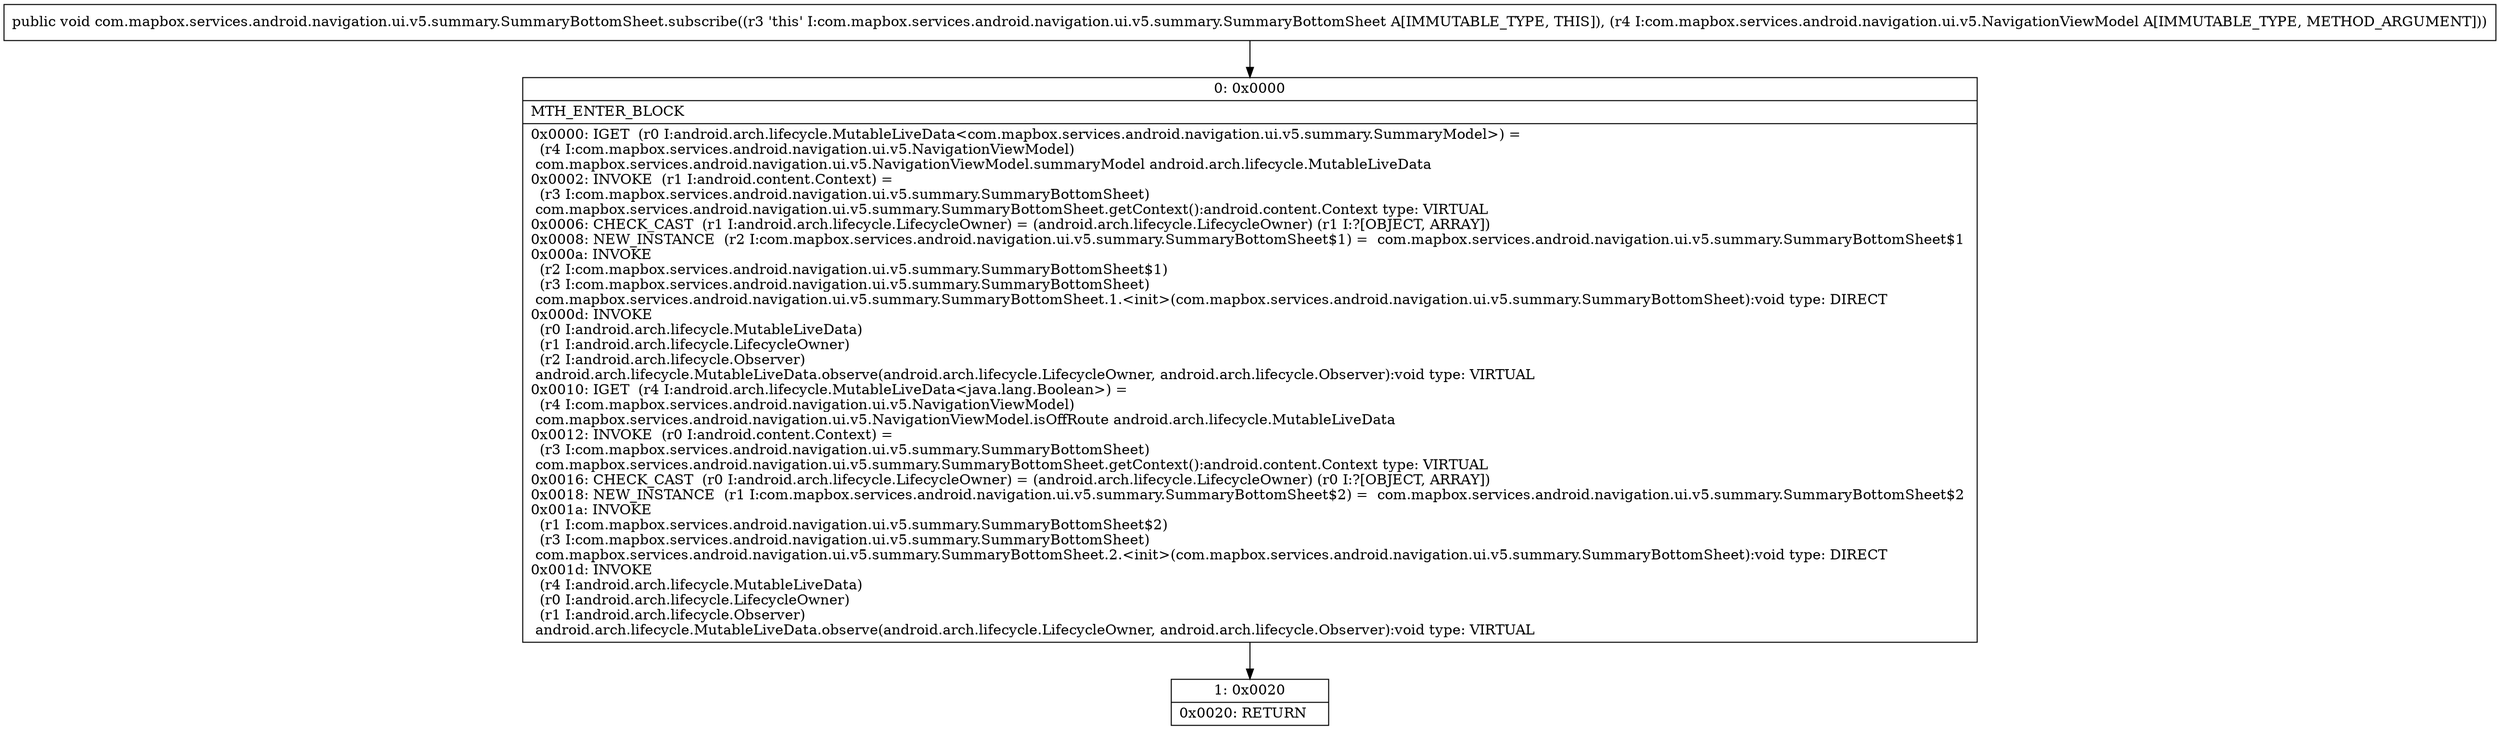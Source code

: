 digraph "CFG forcom.mapbox.services.android.navigation.ui.v5.summary.SummaryBottomSheet.subscribe(Lcom\/mapbox\/services\/android\/navigation\/ui\/v5\/NavigationViewModel;)V" {
Node_0 [shape=record,label="{0\:\ 0x0000|MTH_ENTER_BLOCK\l|0x0000: IGET  (r0 I:android.arch.lifecycle.MutableLiveData\<com.mapbox.services.android.navigation.ui.v5.summary.SummaryModel\>) = \l  (r4 I:com.mapbox.services.android.navigation.ui.v5.NavigationViewModel)\l com.mapbox.services.android.navigation.ui.v5.NavigationViewModel.summaryModel android.arch.lifecycle.MutableLiveData \l0x0002: INVOKE  (r1 I:android.content.Context) = \l  (r3 I:com.mapbox.services.android.navigation.ui.v5.summary.SummaryBottomSheet)\l com.mapbox.services.android.navigation.ui.v5.summary.SummaryBottomSheet.getContext():android.content.Context type: VIRTUAL \l0x0006: CHECK_CAST  (r1 I:android.arch.lifecycle.LifecycleOwner) = (android.arch.lifecycle.LifecycleOwner) (r1 I:?[OBJECT, ARRAY]) \l0x0008: NEW_INSTANCE  (r2 I:com.mapbox.services.android.navigation.ui.v5.summary.SummaryBottomSheet$1) =  com.mapbox.services.android.navigation.ui.v5.summary.SummaryBottomSheet$1 \l0x000a: INVOKE  \l  (r2 I:com.mapbox.services.android.navigation.ui.v5.summary.SummaryBottomSheet$1)\l  (r3 I:com.mapbox.services.android.navigation.ui.v5.summary.SummaryBottomSheet)\l com.mapbox.services.android.navigation.ui.v5.summary.SummaryBottomSheet.1.\<init\>(com.mapbox.services.android.navigation.ui.v5.summary.SummaryBottomSheet):void type: DIRECT \l0x000d: INVOKE  \l  (r0 I:android.arch.lifecycle.MutableLiveData)\l  (r1 I:android.arch.lifecycle.LifecycleOwner)\l  (r2 I:android.arch.lifecycle.Observer)\l android.arch.lifecycle.MutableLiveData.observe(android.arch.lifecycle.LifecycleOwner, android.arch.lifecycle.Observer):void type: VIRTUAL \l0x0010: IGET  (r4 I:android.arch.lifecycle.MutableLiveData\<java.lang.Boolean\>) = \l  (r4 I:com.mapbox.services.android.navigation.ui.v5.NavigationViewModel)\l com.mapbox.services.android.navigation.ui.v5.NavigationViewModel.isOffRoute android.arch.lifecycle.MutableLiveData \l0x0012: INVOKE  (r0 I:android.content.Context) = \l  (r3 I:com.mapbox.services.android.navigation.ui.v5.summary.SummaryBottomSheet)\l com.mapbox.services.android.navigation.ui.v5.summary.SummaryBottomSheet.getContext():android.content.Context type: VIRTUAL \l0x0016: CHECK_CAST  (r0 I:android.arch.lifecycle.LifecycleOwner) = (android.arch.lifecycle.LifecycleOwner) (r0 I:?[OBJECT, ARRAY]) \l0x0018: NEW_INSTANCE  (r1 I:com.mapbox.services.android.navigation.ui.v5.summary.SummaryBottomSheet$2) =  com.mapbox.services.android.navigation.ui.v5.summary.SummaryBottomSheet$2 \l0x001a: INVOKE  \l  (r1 I:com.mapbox.services.android.navigation.ui.v5.summary.SummaryBottomSheet$2)\l  (r3 I:com.mapbox.services.android.navigation.ui.v5.summary.SummaryBottomSheet)\l com.mapbox.services.android.navigation.ui.v5.summary.SummaryBottomSheet.2.\<init\>(com.mapbox.services.android.navigation.ui.v5.summary.SummaryBottomSheet):void type: DIRECT \l0x001d: INVOKE  \l  (r4 I:android.arch.lifecycle.MutableLiveData)\l  (r0 I:android.arch.lifecycle.LifecycleOwner)\l  (r1 I:android.arch.lifecycle.Observer)\l android.arch.lifecycle.MutableLiveData.observe(android.arch.lifecycle.LifecycleOwner, android.arch.lifecycle.Observer):void type: VIRTUAL \l}"];
Node_1 [shape=record,label="{1\:\ 0x0020|0x0020: RETURN   \l}"];
MethodNode[shape=record,label="{public void com.mapbox.services.android.navigation.ui.v5.summary.SummaryBottomSheet.subscribe((r3 'this' I:com.mapbox.services.android.navigation.ui.v5.summary.SummaryBottomSheet A[IMMUTABLE_TYPE, THIS]), (r4 I:com.mapbox.services.android.navigation.ui.v5.NavigationViewModel A[IMMUTABLE_TYPE, METHOD_ARGUMENT])) }"];
MethodNode -> Node_0;
Node_0 -> Node_1;
}

